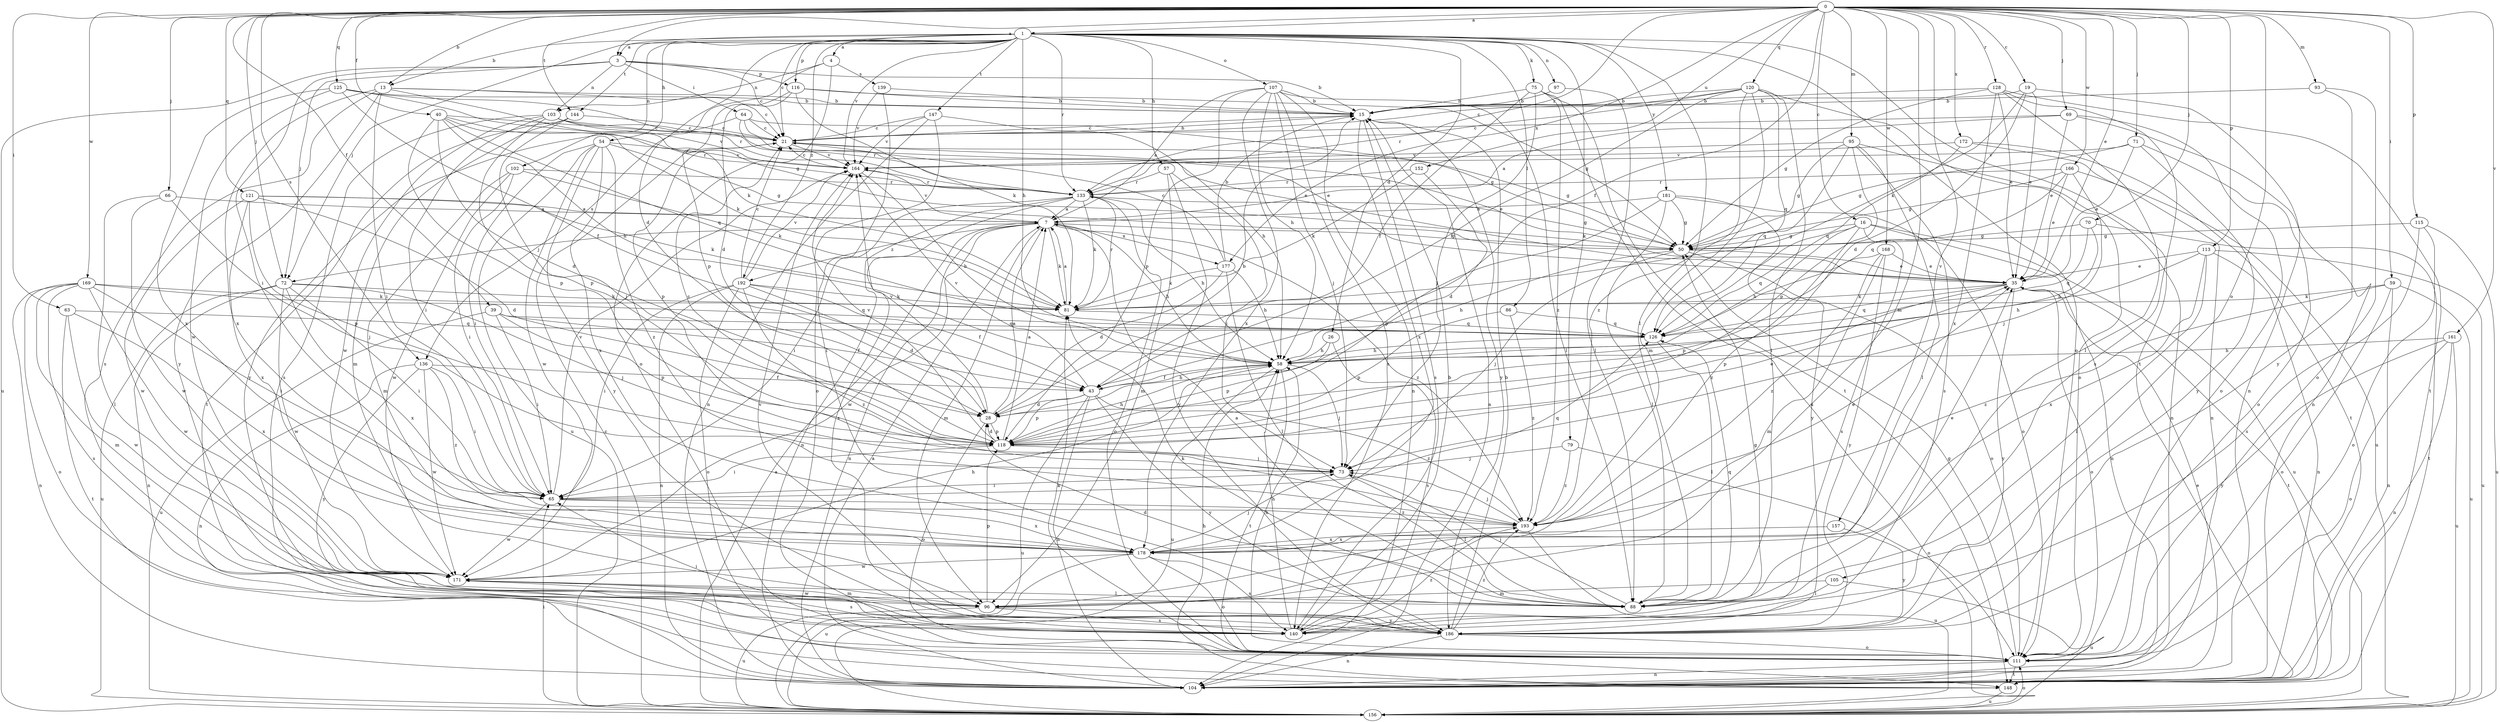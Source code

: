 strict digraph  {
0;
1;
3;
4;
7;
13;
15;
16;
19;
21;
26;
28;
35;
39;
40;
43;
50;
54;
57;
58;
59;
63;
64;
65;
66;
69;
70;
71;
72;
73;
75;
79;
81;
86;
88;
93;
95;
96;
97;
102;
103;
104;
105;
107;
111;
113;
115;
116;
118;
120;
121;
125;
126;
128;
133;
136;
139;
140;
144;
147;
148;
152;
156;
157;
161;
164;
166;
168;
169;
171;
172;
177;
178;
181;
186;
192;
193;
0 -> 1  [label=a];
0 -> 3  [label=a];
0 -> 13  [label=b];
0 -> 16  [label=c];
0 -> 19  [label=c];
0 -> 35  [label=e];
0 -> 39  [label=f];
0 -> 40  [label=f];
0 -> 43  [label=f];
0 -> 59  [label=i];
0 -> 63  [label=i];
0 -> 66  [label=j];
0 -> 69  [label=j];
0 -> 70  [label=j];
0 -> 71  [label=j];
0 -> 72  [label=j];
0 -> 93  [label=m];
0 -> 95  [label=m];
0 -> 96  [label=m];
0 -> 105  [label=o];
0 -> 113  [label=p];
0 -> 115  [label=p];
0 -> 120  [label=q];
0 -> 121  [label=q];
0 -> 125  [label=q];
0 -> 128  [label=r];
0 -> 133  [label=r];
0 -> 136  [label=s];
0 -> 144  [label=t];
0 -> 152  [label=u];
0 -> 157  [label=v];
0 -> 161  [label=v];
0 -> 166  [label=w];
0 -> 168  [label=w];
0 -> 169  [label=w];
0 -> 172  [label=x];
0 -> 177  [label=x];
1 -> 3  [label=a];
1 -> 4  [label=a];
1 -> 13  [label=b];
1 -> 21  [label=c];
1 -> 26  [label=d];
1 -> 28  [label=d];
1 -> 54  [label=h];
1 -> 57  [label=h];
1 -> 58  [label=h];
1 -> 72  [label=j];
1 -> 75  [label=k];
1 -> 79  [label=k];
1 -> 86  [label=l];
1 -> 88  [label=l];
1 -> 97  [label=n];
1 -> 102  [label=n];
1 -> 107  [label=o];
1 -> 111  [label=o];
1 -> 116  [label=p];
1 -> 133  [label=r];
1 -> 144  [label=t];
1 -> 147  [label=t];
1 -> 148  [label=t];
1 -> 164  [label=v];
1 -> 181  [label=y];
1 -> 192  [label=z];
3 -> 15  [label=b];
3 -> 21  [label=c];
3 -> 64  [label=i];
3 -> 65  [label=i];
3 -> 72  [label=j];
3 -> 103  [label=n];
3 -> 116  [label=p];
3 -> 156  [label=u];
4 -> 103  [label=n];
4 -> 111  [label=o];
4 -> 136  [label=s];
4 -> 139  [label=s];
7 -> 50  [label=g];
7 -> 58  [label=h];
7 -> 72  [label=j];
7 -> 81  [label=k];
7 -> 96  [label=m];
7 -> 104  [label=n];
7 -> 164  [label=v];
7 -> 171  [label=w];
7 -> 177  [label=x];
7 -> 192  [label=z];
7 -> 193  [label=z];
13 -> 15  [label=b];
13 -> 21  [label=c];
13 -> 50  [label=g];
13 -> 65  [label=i];
13 -> 140  [label=s];
13 -> 178  [label=x];
13 -> 186  [label=y];
15 -> 21  [label=c];
15 -> 104  [label=n];
15 -> 140  [label=s];
15 -> 178  [label=x];
15 -> 186  [label=y];
16 -> 50  [label=g];
16 -> 58  [label=h];
16 -> 104  [label=n];
16 -> 126  [label=q];
16 -> 140  [label=s];
16 -> 156  [label=u];
16 -> 193  [label=z];
19 -> 15  [label=b];
19 -> 28  [label=d];
19 -> 35  [label=e];
19 -> 81  [label=k];
19 -> 104  [label=n];
21 -> 15  [label=b];
21 -> 35  [label=e];
21 -> 50  [label=g];
21 -> 118  [label=p];
21 -> 164  [label=v];
26 -> 58  [label=h];
26 -> 118  [label=p];
26 -> 140  [label=s];
28 -> 7  [label=a];
28 -> 15  [label=b];
28 -> 111  [label=o];
28 -> 118  [label=p];
28 -> 164  [label=v];
35 -> 81  [label=k];
35 -> 111  [label=o];
35 -> 118  [label=p];
35 -> 126  [label=q];
35 -> 148  [label=t];
35 -> 186  [label=y];
39 -> 43  [label=f];
39 -> 65  [label=i];
39 -> 118  [label=p];
39 -> 126  [label=q];
39 -> 156  [label=u];
40 -> 21  [label=c];
40 -> 28  [label=d];
40 -> 58  [label=h];
40 -> 81  [label=k];
40 -> 118  [label=p];
40 -> 126  [label=q];
40 -> 133  [label=r];
43 -> 28  [label=d];
43 -> 58  [label=h];
43 -> 104  [label=n];
43 -> 118  [label=p];
43 -> 156  [label=u];
43 -> 164  [label=v];
43 -> 186  [label=y];
43 -> 193  [label=z];
50 -> 35  [label=e];
50 -> 58  [label=h];
50 -> 73  [label=j];
50 -> 111  [label=o];
54 -> 50  [label=g];
54 -> 65  [label=i];
54 -> 156  [label=u];
54 -> 164  [label=v];
54 -> 171  [label=w];
54 -> 178  [label=x];
54 -> 186  [label=y];
54 -> 193  [label=z];
57 -> 73  [label=j];
57 -> 96  [label=m];
57 -> 133  [label=r];
57 -> 186  [label=y];
58 -> 43  [label=f];
58 -> 73  [label=j];
58 -> 148  [label=t];
58 -> 156  [label=u];
59 -> 81  [label=k];
59 -> 104  [label=n];
59 -> 111  [label=o];
59 -> 156  [label=u];
59 -> 193  [label=z];
63 -> 126  [label=q];
63 -> 148  [label=t];
63 -> 171  [label=w];
63 -> 178  [label=x];
64 -> 21  [label=c];
64 -> 35  [label=e];
64 -> 50  [label=g];
64 -> 133  [label=r];
64 -> 186  [label=y];
65 -> 126  [label=q];
65 -> 164  [label=v];
65 -> 171  [label=w];
65 -> 178  [label=x];
65 -> 193  [label=z];
66 -> 7  [label=a];
66 -> 73  [label=j];
66 -> 88  [label=l];
66 -> 171  [label=w];
69 -> 7  [label=a];
69 -> 21  [label=c];
69 -> 35  [label=e];
69 -> 104  [label=n];
69 -> 111  [label=o];
70 -> 50  [label=g];
70 -> 58  [label=h];
70 -> 126  [label=q];
70 -> 148  [label=t];
71 -> 35  [label=e];
71 -> 50  [label=g];
71 -> 111  [label=o];
71 -> 164  [label=v];
71 -> 186  [label=y];
72 -> 65  [label=i];
72 -> 73  [label=j];
72 -> 81  [label=k];
72 -> 104  [label=n];
72 -> 156  [label=u];
72 -> 171  [label=w];
72 -> 178  [label=x];
73 -> 65  [label=i];
73 -> 88  [label=l];
75 -> 15  [label=b];
75 -> 43  [label=f];
75 -> 73  [label=j];
75 -> 148  [label=t];
75 -> 156  [label=u];
75 -> 193  [label=z];
79 -> 73  [label=j];
79 -> 111  [label=o];
79 -> 193  [label=z];
81 -> 7  [label=a];
81 -> 126  [label=q];
81 -> 133  [label=r];
86 -> 118  [label=p];
86 -> 126  [label=q];
86 -> 193  [label=z];
88 -> 7  [label=a];
88 -> 28  [label=d];
88 -> 73  [label=j];
88 -> 81  [label=k];
88 -> 126  [label=q];
93 -> 15  [label=b];
93 -> 111  [label=o];
93 -> 186  [label=y];
95 -> 50  [label=g];
95 -> 88  [label=l];
95 -> 104  [label=n];
95 -> 118  [label=p];
95 -> 126  [label=q];
95 -> 140  [label=s];
95 -> 164  [label=v];
96 -> 118  [label=p];
96 -> 140  [label=s];
96 -> 156  [label=u];
96 -> 171  [label=w];
96 -> 186  [label=y];
97 -> 15  [label=b];
97 -> 88  [label=l];
102 -> 65  [label=i];
102 -> 81  [label=k];
102 -> 96  [label=m];
102 -> 133  [label=r];
102 -> 171  [label=w];
103 -> 21  [label=c];
103 -> 35  [label=e];
103 -> 65  [label=i];
103 -> 118  [label=p];
103 -> 140  [label=s];
103 -> 164  [label=v];
103 -> 171  [label=w];
104 -> 7  [label=a];
104 -> 35  [label=e];
105 -> 88  [label=l];
105 -> 96  [label=m];
105 -> 156  [label=u];
107 -> 7  [label=a];
107 -> 15  [label=b];
107 -> 58  [label=h];
107 -> 73  [label=j];
107 -> 88  [label=l];
107 -> 104  [label=n];
107 -> 118  [label=p];
107 -> 140  [label=s];
107 -> 178  [label=x];
111 -> 50  [label=g];
111 -> 58  [label=h];
111 -> 81  [label=k];
111 -> 104  [label=n];
111 -> 148  [label=t];
113 -> 35  [label=e];
113 -> 58  [label=h];
113 -> 88  [label=l];
113 -> 104  [label=n];
113 -> 156  [label=u];
113 -> 178  [label=x];
115 -> 50  [label=g];
115 -> 111  [label=o];
115 -> 140  [label=s];
115 -> 156  [label=u];
116 -> 15  [label=b];
116 -> 28  [label=d];
116 -> 50  [label=g];
116 -> 81  [label=k];
116 -> 118  [label=p];
118 -> 7  [label=a];
118 -> 21  [label=c];
118 -> 28  [label=d];
118 -> 35  [label=e];
118 -> 58  [label=h];
118 -> 65  [label=i];
118 -> 73  [label=j];
118 -> 164  [label=v];
120 -> 15  [label=b];
120 -> 21  [label=c];
120 -> 43  [label=f];
120 -> 88  [label=l];
120 -> 96  [label=m];
120 -> 111  [label=o];
120 -> 126  [label=q];
120 -> 133  [label=r];
120 -> 193  [label=z];
121 -> 7  [label=a];
121 -> 28  [label=d];
121 -> 81  [label=k];
121 -> 118  [label=p];
121 -> 171  [label=w];
121 -> 178  [label=x];
125 -> 15  [label=b];
125 -> 43  [label=f];
125 -> 81  [label=k];
125 -> 133  [label=r];
125 -> 171  [label=w];
125 -> 178  [label=x];
126 -> 58  [label=h];
126 -> 88  [label=l];
128 -> 15  [label=b];
128 -> 35  [label=e];
128 -> 50  [label=g];
128 -> 88  [label=l];
128 -> 140  [label=s];
128 -> 148  [label=t];
128 -> 178  [label=x];
133 -> 7  [label=a];
133 -> 50  [label=g];
133 -> 58  [label=h];
133 -> 65  [label=i];
133 -> 81  [label=k];
133 -> 104  [label=n];
133 -> 111  [label=o];
133 -> 140  [label=s];
136 -> 43  [label=f];
136 -> 65  [label=i];
136 -> 104  [label=n];
136 -> 171  [label=w];
136 -> 186  [label=y];
136 -> 193  [label=z];
139 -> 15  [label=b];
139 -> 88  [label=l];
139 -> 164  [label=v];
140 -> 15  [label=b];
140 -> 50  [label=g];
140 -> 58  [label=h];
140 -> 65  [label=i];
140 -> 193  [label=z];
144 -> 21  [label=c];
144 -> 73  [label=j];
144 -> 96  [label=m];
144 -> 148  [label=t];
147 -> 21  [label=c];
147 -> 58  [label=h];
147 -> 104  [label=n];
147 -> 111  [label=o];
147 -> 164  [label=v];
148 -> 58  [label=h];
148 -> 156  [label=u];
152 -> 28  [label=d];
152 -> 81  [label=k];
152 -> 133  [label=r];
156 -> 7  [label=a];
156 -> 21  [label=c];
156 -> 65  [label=i];
156 -> 111  [label=o];
157 -> 178  [label=x];
157 -> 186  [label=y];
161 -> 58  [label=h];
161 -> 104  [label=n];
161 -> 111  [label=o];
161 -> 156  [label=u];
161 -> 186  [label=y];
164 -> 21  [label=c];
164 -> 58  [label=h];
164 -> 133  [label=r];
166 -> 35  [label=e];
166 -> 50  [label=g];
166 -> 73  [label=j];
166 -> 126  [label=q];
166 -> 133  [label=r];
166 -> 156  [label=u];
168 -> 35  [label=e];
168 -> 96  [label=m];
168 -> 118  [label=p];
168 -> 186  [label=y];
168 -> 193  [label=z];
169 -> 65  [label=i];
169 -> 81  [label=k];
169 -> 96  [label=m];
169 -> 104  [label=n];
169 -> 111  [label=o];
169 -> 126  [label=q];
169 -> 140  [label=s];
169 -> 171  [label=w];
171 -> 58  [label=h];
171 -> 88  [label=l];
171 -> 96  [label=m];
171 -> 140  [label=s];
172 -> 104  [label=n];
172 -> 126  [label=q];
172 -> 148  [label=t];
172 -> 164  [label=v];
177 -> 15  [label=b];
177 -> 21  [label=c];
177 -> 28  [label=d];
177 -> 58  [label=h];
177 -> 81  [label=k];
177 -> 88  [label=l];
178 -> 35  [label=e];
178 -> 73  [label=j];
178 -> 111  [label=o];
178 -> 140  [label=s];
178 -> 156  [label=u];
178 -> 171  [label=w];
181 -> 7  [label=a];
181 -> 50  [label=g];
181 -> 88  [label=l];
181 -> 111  [label=o];
181 -> 118  [label=p];
181 -> 186  [label=y];
186 -> 15  [label=b];
186 -> 104  [label=n];
186 -> 111  [label=o];
186 -> 164  [label=v];
186 -> 193  [label=z];
192 -> 21  [label=c];
192 -> 28  [label=d];
192 -> 43  [label=f];
192 -> 65  [label=i];
192 -> 81  [label=k];
192 -> 104  [label=n];
192 -> 111  [label=o];
192 -> 164  [label=v];
192 -> 193  [label=z];
193 -> 35  [label=e];
193 -> 73  [label=j];
193 -> 156  [label=u];
193 -> 178  [label=x];
}
